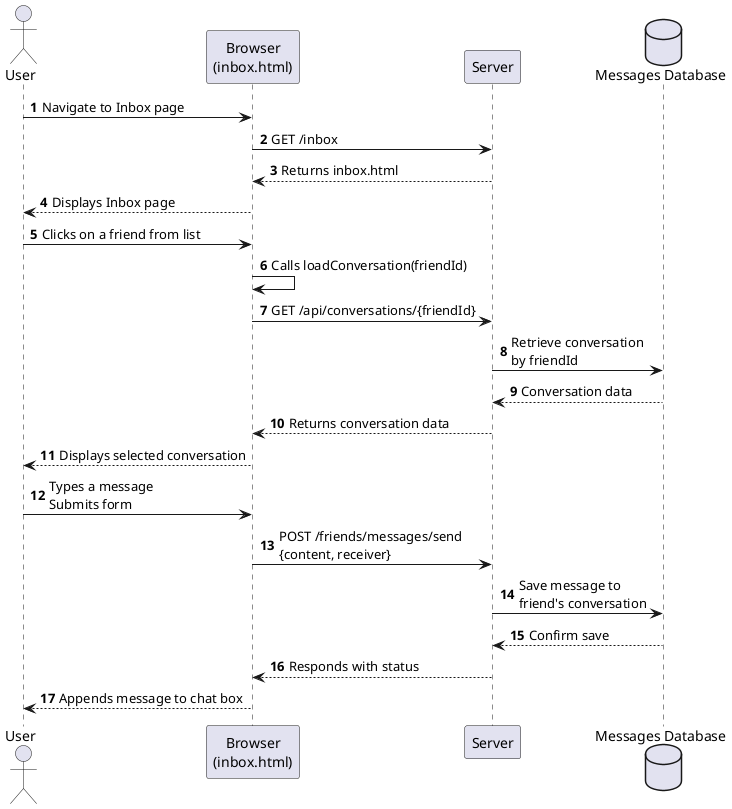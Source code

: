 @startuml
autonumber

Actor User
participant "Browser\n(inbox.html)" as Browser
participant Server
database "Messages Database" as DB

User -> Browser: Navigate to Inbox page
Browser -> Server: GET /inbox
Server --> Browser: Returns inbox.html
Browser --> User: Displays Inbox page

User -> Browser: Clicks on a friend from list
Browser -> Browser: Calls loadConversation(friendId)
Browser -> Server: GET /api/conversations/{friendId}
Server -> DB: Retrieve conversation\nby friendId
DB --> Server: Conversation data
Server --> Browser: Returns conversation data
Browser --> User: Displays selected conversation

User -> Browser: Types a message\nSubmits form
Browser -> Server: POST /friends/messages/send\n{content, receiver}
Server -> DB: Save message to\nfriend's conversation
DB --> Server: Confirm save
Server --> Browser: Responds with status
Browser --> User: Appends message to chat box

@enduml
